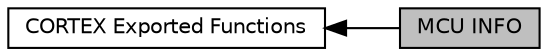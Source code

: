 digraph "MCU INFO"
{
  edge [fontname="Helvetica",fontsize="10",labelfontname="Helvetica",labelfontsize="10"];
  node [fontname="Helvetica",fontsize="10",shape=box];
  rankdir=LR;
  Node1 [label="MCU INFO",height=0.2,width=0.4,color="black", fillcolor="grey75", style="filled", fontcolor="black",tooltip=" "];
  Node2 [label="CORTEX Exported Functions",height=0.2,width=0.4,color="black", fillcolor="white", style="filled",URL="$group__CORTEX__LL__Exported__Functions.html",tooltip=" "];
  Node2->Node1 [shape=plaintext, dir="back", style="solid"];
}
